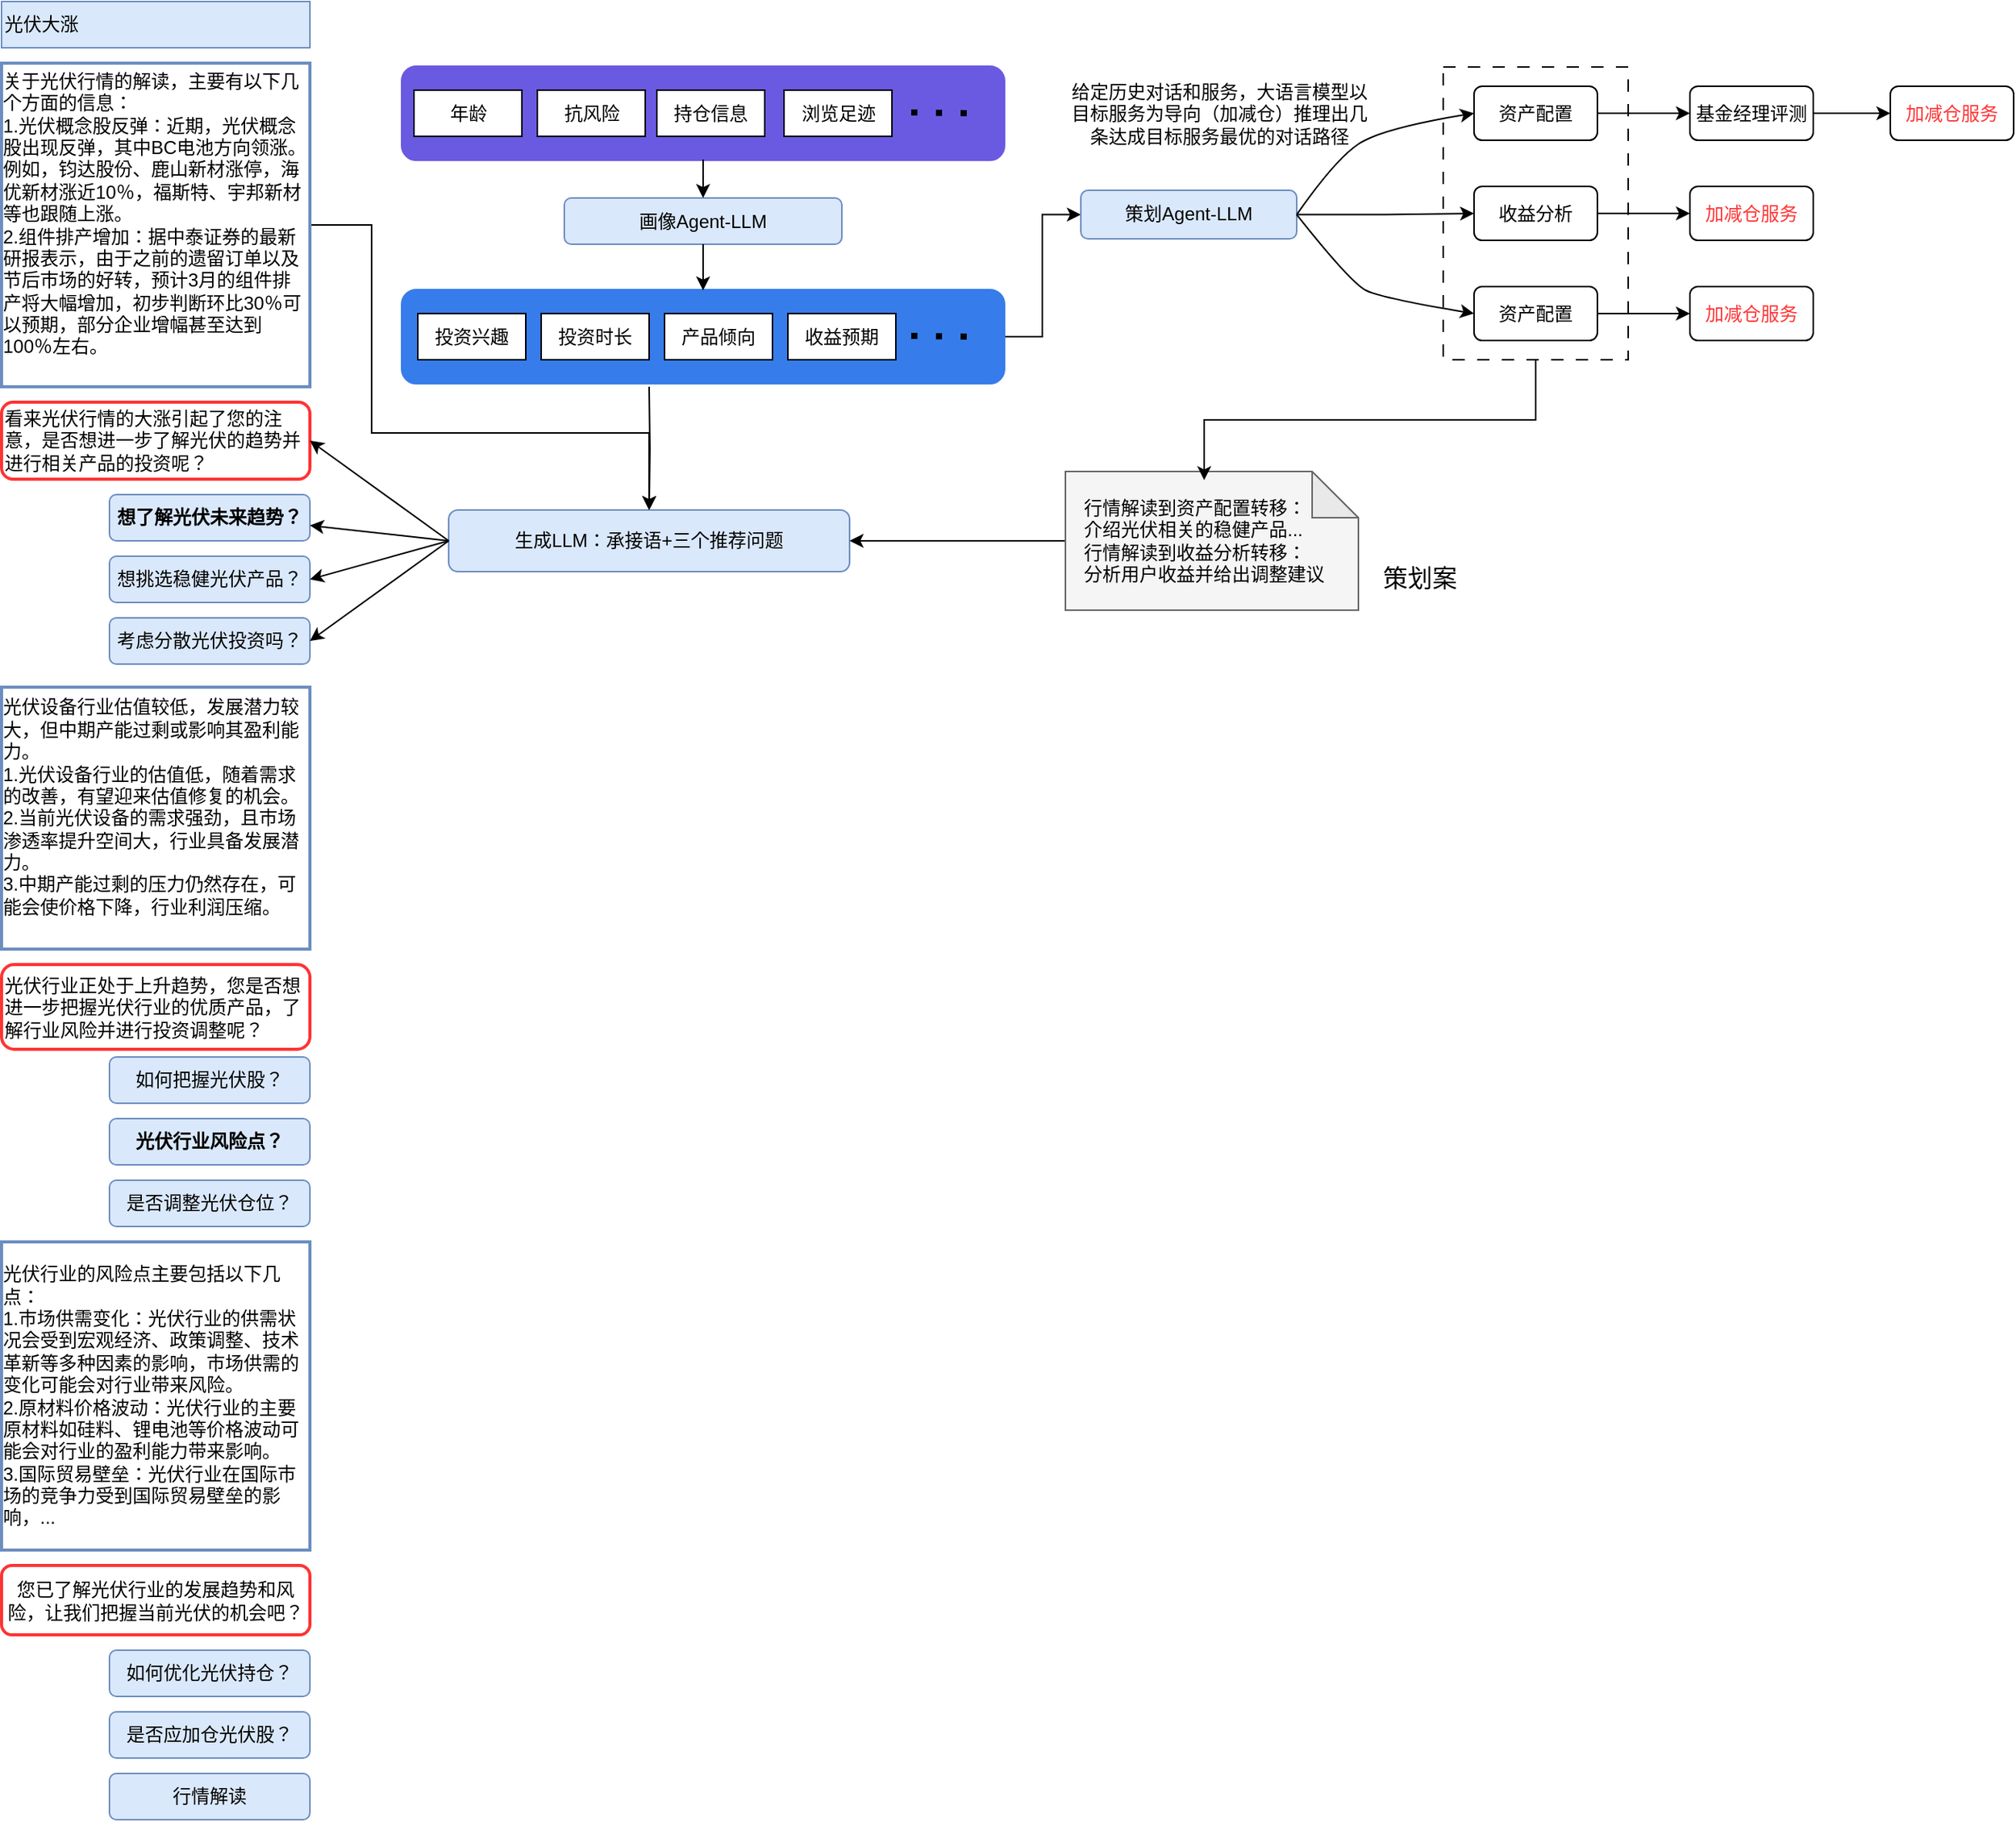 <mxfile version="24.0.7" type="github">
  <diagram name="第 1 页" id="EtUGMnVDYJDm20vKxgLq">
    <mxGraphModel dx="2074" dy="1180" grid="1" gridSize="10" guides="1" tooltips="1" connect="1" arrows="1" fold="1" page="1" pageScale="1" pageWidth="1200" pageHeight="500" math="0" shadow="0">
      <root>
        <mxCell id="0" />
        <mxCell id="1" parent="0" />
        <mxCell id="tnhg12BTTxNdXiN9A4QB-3" value="光伏大涨" style="rounded=0;whiteSpace=wrap;html=1;align=left;fillColor=#dae8fc;strokeColor=#6c8ebf;" parent="1" vertex="1">
          <mxGeometry x="60" y="30" width="200" height="30" as="geometry" />
        </mxCell>
        <mxCell id="tnhg12BTTxNdXiN9A4QB-72" style="edgeStyle=orthogonalEdgeStyle;rounded=0;orthogonalLoop=1;jettySize=auto;html=1;exitX=1;exitY=0.5;exitDx=0;exitDy=0;entryX=0.5;entryY=0;entryDx=0;entryDy=0;" parent="1" source="tnhg12BTTxNdXiN9A4QB-5" target="tnhg12BTTxNdXiN9A4QB-51" edge="1">
          <mxGeometry relative="1" as="geometry">
            <Array as="points">
              <mxPoint x="300" y="175" />
              <mxPoint x="300" y="310" />
              <mxPoint x="480" y="310" />
            </Array>
          </mxGeometry>
        </mxCell>
        <mxCell id="tnhg12BTTxNdXiN9A4QB-5" value="&lt;div style=&quot;text-align: left;&quot;&gt;关于光伏行情的解读，主要有以下几个方面的信息：&lt;/div&gt;&lt;div style=&quot;text-align: left;&quot;&gt;1.光伏概念股反弹：近期，光伏概念股出现反弹，其中BC电池方向领涨。例如，钧达股份、鹿山新材涨停，海优新材涨近10％，福斯特、宇邦新材等也跟随上涨。&lt;/div&gt;&lt;div style=&quot;text-align: left;&quot;&gt;2.组件排产增加：据中泰证券的最新研报表示，由于之前的遗留订单以及节后市场的好转，预计3月的组件排产将大幅增加，初步判断环比30％可以预期，部分企业增幅甚至达到100％左右。&lt;/div&gt;&lt;div&gt;&lt;br&gt;&lt;/div&gt;" style="rounded=0;whiteSpace=wrap;html=1;fillColor=none;strokeColor=#6c8ebf;strokeWidth=2;" parent="1" vertex="1">
          <mxGeometry x="60" y="70" width="200" height="210" as="geometry" />
        </mxCell>
        <mxCell id="tnhg12BTTxNdXiN9A4QB-6" value="&lt;div class=&quot;lake-content&quot;&gt;&lt;strong&gt;想了解光伏未来趋势？&lt;/strong&gt;&lt;/div&gt;" style="rounded=1;whiteSpace=wrap;html=1;fillColor=#dae8fc;strokeColor=#6c8ebf;" parent="1" vertex="1">
          <mxGeometry x="130" y="350" width="130" height="30" as="geometry" />
        </mxCell>
        <mxCell id="tnhg12BTTxNdXiN9A4QB-7" value="&lt;div class=&quot;lake-content&quot;&gt;&lt;div class=&quot;lake-content&quot;&gt;想挑选稳健光伏产品？&lt;/div&gt;&lt;/div&gt;" style="rounded=1;whiteSpace=wrap;html=1;fillColor=#dae8fc;strokeColor=#6c8ebf;" parent="1" vertex="1">
          <mxGeometry x="130" y="390" width="130" height="30" as="geometry" />
        </mxCell>
        <mxCell id="tnhg12BTTxNdXiN9A4QB-8" value="&lt;div class=&quot;lake-content&quot;&gt;&lt;div class=&quot;lake-content&quot;&gt;&lt;div class=&quot;lake-content&quot;&gt;考虑分散光伏投资吗？&lt;/div&gt;&lt;/div&gt;&lt;/div&gt;" style="rounded=1;whiteSpace=wrap;html=1;fillColor=#dae8fc;strokeColor=#6c8ebf;" parent="1" vertex="1">
          <mxGeometry x="130" y="430" width="130" height="30" as="geometry" />
        </mxCell>
        <mxCell id="tnhg12BTTxNdXiN9A4QB-9" value="&lt;div style=&quot;text-align: left;&quot;&gt;&lt;div&gt;光伏设备行业估值较低，发展潜力较大，但中期产能过剩或影响其盈利能力。&lt;/div&gt;&lt;div&gt;1.光伏设备行业的估值低，随着需求的改善，有望迎来估值修复的机会。&lt;/div&gt;&lt;div&gt;2.当前光伏设备的需求强劲，且市场渗透率提升空间大，行业具备发展潜力。&lt;/div&gt;&lt;div&gt;3.中期产能过剩的压力仍然存在，可能会使价格下降，行业利润压缩。&lt;/div&gt;&lt;/div&gt;&lt;div&gt;&lt;br&gt;&lt;/div&gt;" style="rounded=0;whiteSpace=wrap;html=1;fillColor=none;strokeColor=#6c8ebf;strokeWidth=2;" parent="1" vertex="1">
          <mxGeometry x="60" y="475" width="200" height="170" as="geometry" />
        </mxCell>
        <mxCell id="tnhg12BTTxNdXiN9A4QB-10" value="&lt;div class=&quot;lake-content&quot;&gt;&lt;div class=&quot;lake-content&quot;&gt;如何把握光伏股？&lt;/div&gt;&lt;/div&gt;" style="rounded=1;whiteSpace=wrap;html=1;fillColor=#dae8fc;strokeColor=#6c8ebf;" parent="1" vertex="1">
          <mxGeometry x="130" y="715" width="130" height="30" as="geometry" />
        </mxCell>
        <mxCell id="tnhg12BTTxNdXiN9A4QB-11" value="&lt;div class=&quot;lake-content&quot;&gt;&lt;div class=&quot;lake-content&quot;&gt;&lt;div class=&quot;lake-content&quot;&gt;&lt;strong&gt;光伏行业风险点？&lt;/strong&gt;&lt;/div&gt;&lt;/div&gt;&lt;/div&gt;" style="rounded=1;whiteSpace=wrap;html=1;fillColor=#dae8fc;strokeColor=#6c8ebf;" parent="1" vertex="1">
          <mxGeometry x="130" y="755" width="130" height="30" as="geometry" />
        </mxCell>
        <mxCell id="tnhg12BTTxNdXiN9A4QB-12" value="&lt;div class=&quot;lake-content&quot;&gt;&lt;div class=&quot;lake-content&quot;&gt;&lt;div class=&quot;lake-content&quot;&gt;是否调整光伏仓位？&lt;/div&gt;&lt;/div&gt;&lt;/div&gt;" style="rounded=1;whiteSpace=wrap;html=1;fillColor=#dae8fc;strokeColor=#6c8ebf;" parent="1" vertex="1">
          <mxGeometry x="130" y="795" width="130" height="30" as="geometry" />
        </mxCell>
        <mxCell id="tnhg12BTTxNdXiN9A4QB-13" value="&lt;div style=&quot;text-align: left;&quot;&gt;&lt;div&gt;&lt;br&gt;&lt;/div&gt;&lt;div&gt;&lt;br&gt;&lt;/div&gt;&lt;div&gt;光伏行业的风险点主要包括以下几点：&lt;/div&gt;&lt;div&gt;1.市场供需变化：光伏行业的供需状况会受到宏观经济、政策调整、技术革新等多种因素的影响，市场供需的变化可能会对行业带来风险。&lt;/div&gt;&lt;div&gt;2.原材料价格波动：光伏行业的主要原材料如硅料、锂电池等价格波动可能会对行业的盈利能力带来影响。&lt;/div&gt;&lt;div&gt;3.国际贸易壁垒：光伏行业在国际市场的竞争力受到国际贸易壁垒的影响，...&lt;/div&gt;&lt;div&gt;&lt;br&gt;&lt;/div&gt;&lt;/div&gt;&lt;div&gt;&lt;br&gt;&lt;/div&gt;" style="rounded=0;whiteSpace=wrap;html=1;fillColor=none;strokeColor=#6c8ebf;strokeWidth=2;" parent="1" vertex="1">
          <mxGeometry x="60" y="835" width="200" height="200" as="geometry" />
        </mxCell>
        <mxCell id="tnhg12BTTxNdXiN9A4QB-14" value="&lt;div class=&quot;lake-content&quot;&gt;&lt;div class=&quot;lake-content&quot;&gt;&lt;div class=&quot;lake-content&quot;&gt;如何优化光伏持仓？&lt;/div&gt;&lt;/div&gt;&lt;/div&gt;" style="rounded=1;whiteSpace=wrap;html=1;fillColor=#dae8fc;strokeColor=#6c8ebf;" parent="1" vertex="1">
          <mxGeometry x="130" y="1100" width="130" height="30" as="geometry" />
        </mxCell>
        <mxCell id="tnhg12BTTxNdXiN9A4QB-15" value="&lt;div class=&quot;lake-content&quot;&gt;&lt;div class=&quot;lake-content&quot;&gt;&lt;div class=&quot;lake-content&quot;&gt;&lt;div class=&quot;lake-content&quot;&gt;是否应加仓光伏股？&lt;/div&gt;&lt;/div&gt;&lt;/div&gt;&lt;/div&gt;" style="rounded=1;whiteSpace=wrap;html=1;fillColor=#dae8fc;strokeColor=#6c8ebf;" parent="1" vertex="1">
          <mxGeometry x="130" y="1140" width="130" height="30" as="geometry" />
        </mxCell>
        <mxCell id="tnhg12BTTxNdXiN9A4QB-16" value="&lt;div class=&quot;lake-content&quot;&gt;&lt;div class=&quot;lake-content&quot;&gt;&lt;div class=&quot;lake-content&quot;&gt;&lt;div class=&quot;lake-content&quot;&gt;行情解读&lt;/div&gt;&lt;/div&gt;&lt;/div&gt;&lt;/div&gt;" style="rounded=1;whiteSpace=wrap;html=1;fillColor=#dae8fc;strokeColor=#6c8ebf;" parent="1" vertex="1">
          <mxGeometry x="130" y="1180" width="130" height="30" as="geometry" />
        </mxCell>
        <mxCell id="tnhg12BTTxNdXiN9A4QB-17" value="&lt;div class=&quot;lake-content&quot;&gt;看来光伏行情的大涨引起了您的注意，是否想进一步了解光伏的趋势并进行相关产品的投资呢？&lt;/div&gt;" style="rounded=1;whiteSpace=wrap;html=1;fillColor=none;strokeColor=#FF3333;strokeWidth=2;align=left;" parent="1" vertex="1">
          <mxGeometry x="60" y="290" width="200" height="50" as="geometry" />
        </mxCell>
        <mxCell id="tnhg12BTTxNdXiN9A4QB-18" value="&lt;div class=&quot;lake-content&quot;&gt;&lt;div class=&quot;lake-content&quot;&gt;光伏行业正处于上升趋势，您是否想进一步把握光伏行业的优质产品，了解行业风险并进行投资调整呢？&lt;/div&gt;&lt;/div&gt;" style="rounded=1;whiteSpace=wrap;html=1;fillColor=none;strokeColor=#FF3333;strokeWidth=2;align=left;" parent="1" vertex="1">
          <mxGeometry x="60" y="655" width="200" height="55" as="geometry" />
        </mxCell>
        <mxCell id="tnhg12BTTxNdXiN9A4QB-19" value="&lt;div class=&quot;lake-content&quot;&gt;&lt;div class=&quot;lake-content&quot;&gt;您已了解光伏行业的发展趋势和风险，让我们把握当前光伏的机会吧？&lt;/div&gt;&lt;/div&gt;" style="rounded=1;whiteSpace=wrap;html=1;fillColor=none;strokeColor=#FF3333;strokeWidth=2;" parent="1" vertex="1">
          <mxGeometry x="60" y="1045" width="200" height="45" as="geometry" />
        </mxCell>
        <mxCell id="tnhg12BTTxNdXiN9A4QB-51" value="生成LLM：承接语+三个推荐问题" style="rounded=1;whiteSpace=wrap;html=1;fillColor=#dae8fc;strokeColor=#6c8ebf;strokeWidth=1;" parent="1" vertex="1">
          <mxGeometry x="350" y="360" width="260" height="40" as="geometry" />
        </mxCell>
        <mxCell id="tnhg12BTTxNdXiN9A4QB-71" value="" style="edgeStyle=orthogonalEdgeStyle;rounded=0;orthogonalLoop=1;jettySize=auto;html=1;" parent="1" target="tnhg12BTTxNdXiN9A4QB-51" edge="1">
          <mxGeometry relative="1" as="geometry">
            <mxPoint x="480" y="280" as="sourcePoint" />
          </mxGeometry>
        </mxCell>
        <mxCell id="tnhg12BTTxNdXiN9A4QB-70" style="edgeStyle=orthogonalEdgeStyle;rounded=0;orthogonalLoop=1;jettySize=auto;html=1;exitX=0;exitY=0.5;exitDx=0;exitDy=0;exitPerimeter=0;entryX=1;entryY=0.5;entryDx=0;entryDy=0;" parent="1" source="tnhg12BTTxNdXiN9A4QB-60" target="tnhg12BTTxNdXiN9A4QB-51" edge="1">
          <mxGeometry relative="1" as="geometry" />
        </mxCell>
        <mxCell id="tnhg12BTTxNdXiN9A4QB-60" value="" style="shape=note;whiteSpace=wrap;html=1;backgroundOutline=1;darkOpacity=0.05;fillColor=#f5f5f5;fontColor=#333333;strokeColor=#666666;" parent="1" vertex="1">
          <mxGeometry x="750" y="335" width="190" height="90" as="geometry" />
        </mxCell>
        <mxCell id="tnhg12BTTxNdXiN9A4QB-61" value="&lt;div style=&quot;text-align: left;&quot;&gt;&lt;span style=&quot;background-color: initial;&quot;&gt;行情解读到资产配置转移：&lt;/span&gt;&lt;/div&gt;&lt;div style=&quot;text-align: left;&quot;&gt;&lt;span style=&quot;background-color: initial;&quot;&gt;介绍光伏相关的稳健产品...&lt;/span&gt;&lt;/div&gt;&lt;div style=&quot;text-align: left;&quot;&gt;&lt;span style=&quot;background-color: initial;&quot;&gt;行情解读到收益分析转移：&lt;/span&gt;&lt;/div&gt;&lt;div style=&quot;text-align: left;&quot;&gt;分析用户收益并给出调整建议&lt;/div&gt;" style="text;html=1;align=center;verticalAlign=middle;whiteSpace=wrap;rounded=0;" parent="1" vertex="1">
          <mxGeometry x="760" y="340.63" width="160" height="78.75" as="geometry" />
        </mxCell>
        <mxCell id="tnhg12BTTxNdXiN9A4QB-66" value="&lt;font style=&quot;font-size: 16px;&quot;&gt;策划案&lt;/font&gt;" style="text;html=1;align=center;verticalAlign=middle;whiteSpace=wrap;rounded=0;" parent="1" vertex="1">
          <mxGeometry x="950" y="389.38" width="60" height="30" as="geometry" />
        </mxCell>
        <mxCell id="tnhg12BTTxNdXiN9A4QB-75" value="" style="endArrow=classic;html=1;rounded=0;exitX=0;exitY=0.5;exitDx=0;exitDy=0;entryX=1;entryY=0.5;entryDx=0;entryDy=0;" parent="1" source="tnhg12BTTxNdXiN9A4QB-51" target="tnhg12BTTxNdXiN9A4QB-17" edge="1">
          <mxGeometry width="50" height="50" relative="1" as="geometry">
            <mxPoint x="420" y="430" as="sourcePoint" />
            <mxPoint x="270" y="310" as="targetPoint" />
          </mxGeometry>
        </mxCell>
        <mxCell id="tnhg12BTTxNdXiN9A4QB-76" value="" style="endArrow=classic;html=1;rounded=0;entryX=1;entryY=0.5;entryDx=0;entryDy=0;exitX=0;exitY=0.5;exitDx=0;exitDy=0;" parent="1" edge="1" source="tnhg12BTTxNdXiN9A4QB-51">
          <mxGeometry width="50" height="50" relative="1" as="geometry">
            <mxPoint x="350" y="405" as="sourcePoint" />
            <mxPoint x="260" y="370" as="targetPoint" />
          </mxGeometry>
        </mxCell>
        <mxCell id="tnhg12BTTxNdXiN9A4QB-77" value="" style="endArrow=classic;html=1;rounded=0;exitX=0;exitY=0.5;exitDx=0;exitDy=0;entryX=1;entryY=0.5;entryDx=0;entryDy=0;" parent="1" target="tnhg12BTTxNdXiN9A4QB-7" edge="1" source="tnhg12BTTxNdXiN9A4QB-51">
          <mxGeometry width="50" height="50" relative="1" as="geometry">
            <mxPoint x="350" y="405" as="sourcePoint" />
            <mxPoint x="270" y="415" as="targetPoint" />
          </mxGeometry>
        </mxCell>
        <mxCell id="tnhg12BTTxNdXiN9A4QB-78" value="" style="endArrow=classic;html=1;rounded=0;entryX=1;entryY=0.5;entryDx=0;entryDy=0;exitX=0;exitY=0.5;exitDx=0;exitDy=0;" parent="1" target="tnhg12BTTxNdXiN9A4QB-8" edge="1" source="tnhg12BTTxNdXiN9A4QB-51">
          <mxGeometry width="50" height="50" relative="1" as="geometry">
            <mxPoint x="350" y="405" as="sourcePoint" />
            <mxPoint x="470" y="395" as="targetPoint" />
            <Array as="points" />
          </mxGeometry>
        </mxCell>
        <mxCell id="uR9ak8hIEpnR53gFkSXh-33" style="edgeStyle=orthogonalEdgeStyle;rounded=0;orthogonalLoop=1;jettySize=auto;html=1;exitX=1;exitY=0.5;exitDx=0;exitDy=0;entryX=0;entryY=0.5;entryDx=0;entryDy=0;" edge="1" parent="1" source="uR9ak8hIEpnR53gFkSXh-1" target="uR9ak8hIEpnR53gFkSXh-29">
          <mxGeometry relative="1" as="geometry" />
        </mxCell>
        <mxCell id="uR9ak8hIEpnR53gFkSXh-1" value="" style="rounded=1;whiteSpace=wrap;html=1;fillColor=#377CEB;strokeWidth=2;strokeColor=#377CEB;" vertex="1" parent="1">
          <mxGeometry x="320" y="217.5" width="390" height="60" as="geometry" />
        </mxCell>
        <mxCell id="uR9ak8hIEpnR53gFkSXh-2" value="" style="rounded=1;whiteSpace=wrap;html=1;fillColor=#6A5AE2;strokeColor=#6A5AE2;strokeWidth=2;" vertex="1" parent="1">
          <mxGeometry x="320" y="72.5" width="390" height="60" as="geometry" />
        </mxCell>
        <mxCell id="uR9ak8hIEpnR53gFkSXh-3" value="年龄" style="rounded=0;whiteSpace=wrap;html=1;" vertex="1" parent="1">
          <mxGeometry x="327.5" y="87.5" width="70" height="30" as="geometry" />
        </mxCell>
        <mxCell id="uR9ak8hIEpnR53gFkSXh-4" value="抗风险" style="rounded=0;whiteSpace=wrap;html=1;" vertex="1" parent="1">
          <mxGeometry x="407.5" y="87.5" width="70" height="30" as="geometry" />
        </mxCell>
        <mxCell id="uR9ak8hIEpnR53gFkSXh-5" value="持仓信息" style="rounded=0;whiteSpace=wrap;html=1;" vertex="1" parent="1">
          <mxGeometry x="485" y="87.5" width="70" height="30" as="geometry" />
        </mxCell>
        <mxCell id="uR9ak8hIEpnR53gFkSXh-6" value="" style="endArrow=none;dashed=1;html=1;dashPattern=1 3;strokeWidth=4;rounded=0;" edge="1" parent="1">
          <mxGeometry width="50" height="50" relative="1" as="geometry">
            <mxPoint x="650" y="102" as="sourcePoint" />
            <mxPoint x="690" y="102.5" as="targetPoint" />
          </mxGeometry>
        </mxCell>
        <mxCell id="uR9ak8hIEpnR53gFkSXh-7" value="画像Agent-LLM" style="rounded=1;whiteSpace=wrap;html=1;fillColor=#dae8fc;strokeColor=#6c8ebf;strokeWidth=1;" vertex="1" parent="1">
          <mxGeometry x="425" y="157.5" width="180" height="30" as="geometry" />
        </mxCell>
        <mxCell id="uR9ak8hIEpnR53gFkSXh-8" value="投资兴趣" style="rounded=0;whiteSpace=wrap;html=1;" vertex="1" parent="1">
          <mxGeometry x="330" y="232.5" width="70" height="30" as="geometry" />
        </mxCell>
        <mxCell id="uR9ak8hIEpnR53gFkSXh-9" value="产品倾向" style="rounded=0;whiteSpace=wrap;html=1;" vertex="1" parent="1">
          <mxGeometry x="490" y="232.5" width="70" height="30" as="geometry" />
        </mxCell>
        <mxCell id="uR9ak8hIEpnR53gFkSXh-10" value="收益预期" style="rounded=0;whiteSpace=wrap;html=1;" vertex="1" parent="1">
          <mxGeometry x="570" y="232.5" width="70" height="30" as="geometry" />
        </mxCell>
        <mxCell id="uR9ak8hIEpnR53gFkSXh-11" value="" style="endArrow=none;dashed=1;html=1;dashPattern=1 3;strokeWidth=4;rounded=0;" edge="1" parent="1">
          <mxGeometry width="50" height="50" relative="1" as="geometry">
            <mxPoint x="650" y="247" as="sourcePoint" />
            <mxPoint x="690" y="247.5" as="targetPoint" />
          </mxGeometry>
        </mxCell>
        <mxCell id="uR9ak8hIEpnR53gFkSXh-12" value="投资时长" style="rounded=0;whiteSpace=wrap;html=1;" vertex="1" parent="1">
          <mxGeometry x="410" y="232.5" width="70" height="30" as="geometry" />
        </mxCell>
        <mxCell id="uR9ak8hIEpnR53gFkSXh-13" value="浏览足迹" style="rounded=0;whiteSpace=wrap;html=1;" vertex="1" parent="1">
          <mxGeometry x="567.5" y="87.5" width="70" height="30" as="geometry" />
        </mxCell>
        <mxCell id="uR9ak8hIEpnR53gFkSXh-14" value="" style="endArrow=classic;html=1;rounded=0;exitX=0.5;exitY=1;exitDx=0;exitDy=0;entryX=0.5;entryY=0;entryDx=0;entryDy=0;" edge="1" parent="1" source="uR9ak8hIEpnR53gFkSXh-2" target="uR9ak8hIEpnR53gFkSXh-7">
          <mxGeometry width="50" height="50" relative="1" as="geometry">
            <mxPoint x="825" y="417.5" as="sourcePoint" />
            <mxPoint x="875" y="367.5" as="targetPoint" />
          </mxGeometry>
        </mxCell>
        <mxCell id="uR9ak8hIEpnR53gFkSXh-15" value="" style="endArrow=classic;html=1;rounded=0;exitX=0.5;exitY=1;exitDx=0;exitDy=0;entryX=0.5;entryY=0;entryDx=0;entryDy=0;" edge="1" parent="1" source="uR9ak8hIEpnR53gFkSXh-7" target="uR9ak8hIEpnR53gFkSXh-1">
          <mxGeometry width="50" height="50" relative="1" as="geometry">
            <mxPoint x="825" y="417.5" as="sourcePoint" />
            <mxPoint x="875" y="367.5" as="targetPoint" />
          </mxGeometry>
        </mxCell>
        <mxCell id="uR9ak8hIEpnR53gFkSXh-35" style="edgeStyle=orthogonalEdgeStyle;rounded=0;orthogonalLoop=1;jettySize=auto;html=1;exitX=0.5;exitY=1;exitDx=0;exitDy=0;entryX=0.5;entryY=0;entryDx=0;entryDy=0;" edge="1" parent="1" source="uR9ak8hIEpnR53gFkSXh-16" target="tnhg12BTTxNdXiN9A4QB-61">
          <mxGeometry relative="1" as="geometry" />
        </mxCell>
        <mxCell id="uR9ak8hIEpnR53gFkSXh-16" value="" style="rounded=0;whiteSpace=wrap;html=1;dashed=1;dashPattern=8 8;" vertex="1" parent="1">
          <mxGeometry x="995" y="72.5" width="120" height="190" as="geometry" />
        </mxCell>
        <mxCell id="uR9ak8hIEpnR53gFkSXh-17" value="" style="edgeStyle=orthogonalEdgeStyle;rounded=0;orthogonalLoop=1;jettySize=auto;html=1;" edge="1" parent="1" source="uR9ak8hIEpnR53gFkSXh-18" target="uR9ak8hIEpnR53gFkSXh-20">
          <mxGeometry relative="1" as="geometry" />
        </mxCell>
        <mxCell id="uR9ak8hIEpnR53gFkSXh-18" value="资产配置" style="rounded=1;whiteSpace=wrap;html=1;" vertex="1" parent="1">
          <mxGeometry x="1015" y="85" width="80" height="35" as="geometry" />
        </mxCell>
        <mxCell id="uR9ak8hIEpnR53gFkSXh-19" value="" style="edgeStyle=orthogonalEdgeStyle;rounded=0;orthogonalLoop=1;jettySize=auto;html=1;" edge="1" parent="1" source="uR9ak8hIEpnR53gFkSXh-20" target="uR9ak8hIEpnR53gFkSXh-21">
          <mxGeometry relative="1" as="geometry" />
        </mxCell>
        <mxCell id="uR9ak8hIEpnR53gFkSXh-20" value="基金经理评测" style="rounded=1;whiteSpace=wrap;html=1;" vertex="1" parent="1">
          <mxGeometry x="1155" y="85" width="80" height="35" as="geometry" />
        </mxCell>
        <mxCell id="uR9ak8hIEpnR53gFkSXh-21" value="&lt;font color=&quot;#ff3333&quot;&gt;加减仓服务&lt;/font&gt;" style="rounded=1;whiteSpace=wrap;html=1;" vertex="1" parent="1">
          <mxGeometry x="1285" y="85" width="80" height="35" as="geometry" />
        </mxCell>
        <mxCell id="uR9ak8hIEpnR53gFkSXh-22" value="" style="edgeStyle=orthogonalEdgeStyle;rounded=0;orthogonalLoop=1;jettySize=auto;html=1;" edge="1" parent="1" source="uR9ak8hIEpnR53gFkSXh-23" target="uR9ak8hIEpnR53gFkSXh-24">
          <mxGeometry relative="1" as="geometry" />
        </mxCell>
        <mxCell id="uR9ak8hIEpnR53gFkSXh-23" value="收益分析" style="rounded=1;whiteSpace=wrap;html=1;" vertex="1" parent="1">
          <mxGeometry x="1015" y="150" width="80" height="35" as="geometry" />
        </mxCell>
        <mxCell id="uR9ak8hIEpnR53gFkSXh-24" value="&lt;font color=&quot;#ff3333&quot;&gt;加减仓服务&lt;/font&gt;" style="rounded=1;whiteSpace=wrap;html=1;" vertex="1" parent="1">
          <mxGeometry x="1155" y="150" width="80" height="35" as="geometry" />
        </mxCell>
        <mxCell id="uR9ak8hIEpnR53gFkSXh-25" value="" style="edgeStyle=orthogonalEdgeStyle;rounded=0;orthogonalLoop=1;jettySize=auto;html=1;" edge="1" parent="1" source="uR9ak8hIEpnR53gFkSXh-26" target="uR9ak8hIEpnR53gFkSXh-27">
          <mxGeometry relative="1" as="geometry" />
        </mxCell>
        <mxCell id="uR9ak8hIEpnR53gFkSXh-26" value="资产配置" style="rounded=1;whiteSpace=wrap;html=1;" vertex="1" parent="1">
          <mxGeometry x="1015" y="215" width="80" height="35" as="geometry" />
        </mxCell>
        <mxCell id="uR9ak8hIEpnR53gFkSXh-27" value="&lt;font color=&quot;#ff3333&quot;&gt;加减仓服务&lt;/font&gt;" style="rounded=1;whiteSpace=wrap;html=1;" vertex="1" parent="1">
          <mxGeometry x="1155" y="215" width="80" height="35" as="geometry" />
        </mxCell>
        <mxCell id="uR9ak8hIEpnR53gFkSXh-28" value="" style="edgeStyle=orthogonalEdgeStyle;rounded=0;orthogonalLoop=1;jettySize=auto;html=1;" edge="1" parent="1" source="uR9ak8hIEpnR53gFkSXh-29" target="uR9ak8hIEpnR53gFkSXh-23">
          <mxGeometry relative="1" as="geometry" />
        </mxCell>
        <mxCell id="uR9ak8hIEpnR53gFkSXh-29" value="策划Agent-LLM" style="rounded=1;whiteSpace=wrap;html=1;fillColor=#dae8fc;strokeColor=#6c8ebf;strokeWidth=1;" vertex="1" parent="1">
          <mxGeometry x="760" y="152.5" width="140" height="31.56" as="geometry" />
        </mxCell>
        <mxCell id="uR9ak8hIEpnR53gFkSXh-30" value="" style="curved=1;endArrow=classic;html=1;rounded=0;entryX=0;entryY=0.5;entryDx=0;entryDy=0;exitX=1;exitY=0.5;exitDx=0;exitDy=0;" edge="1" parent="1" target="uR9ak8hIEpnR53gFkSXh-18" source="uR9ak8hIEpnR53gFkSXh-29">
          <mxGeometry width="50" height="50" relative="1" as="geometry">
            <mxPoint x="905" y="162.5" as="sourcePoint" />
            <mxPoint x="955" y="112.5" as="targetPoint" />
            <Array as="points">
              <mxPoint x="925" y="132.5" />
              <mxPoint x="955" y="112.5" />
            </Array>
          </mxGeometry>
        </mxCell>
        <mxCell id="uR9ak8hIEpnR53gFkSXh-31" value="" style="curved=1;endArrow=classic;html=1;rounded=0;entryX=0;entryY=0.5;entryDx=0;entryDy=0;exitX=1;exitY=0.5;exitDx=0;exitDy=0;" edge="1" parent="1" target="uR9ak8hIEpnR53gFkSXh-26" source="uR9ak8hIEpnR53gFkSXh-29">
          <mxGeometry width="50" height="50" relative="1" as="geometry">
            <mxPoint x="905" y="172.5" as="sourcePoint" />
            <mxPoint x="955" y="122.5" as="targetPoint" />
            <Array as="points">
              <mxPoint x="935" y="212.5" />
              <mxPoint x="955" y="222.5" />
            </Array>
          </mxGeometry>
        </mxCell>
        <mxCell id="uR9ak8hIEpnR53gFkSXh-32" value="给定历史对话和服务，大语言模型以目标服务为导向（加减仓）推理出几条达成目标服务最优的对话路径" style="text;html=1;align=center;verticalAlign=middle;whiteSpace=wrap;rounded=0;" vertex="1" parent="1">
          <mxGeometry x="750" y="72.5" width="200" height="60" as="geometry" />
        </mxCell>
      </root>
    </mxGraphModel>
  </diagram>
</mxfile>
